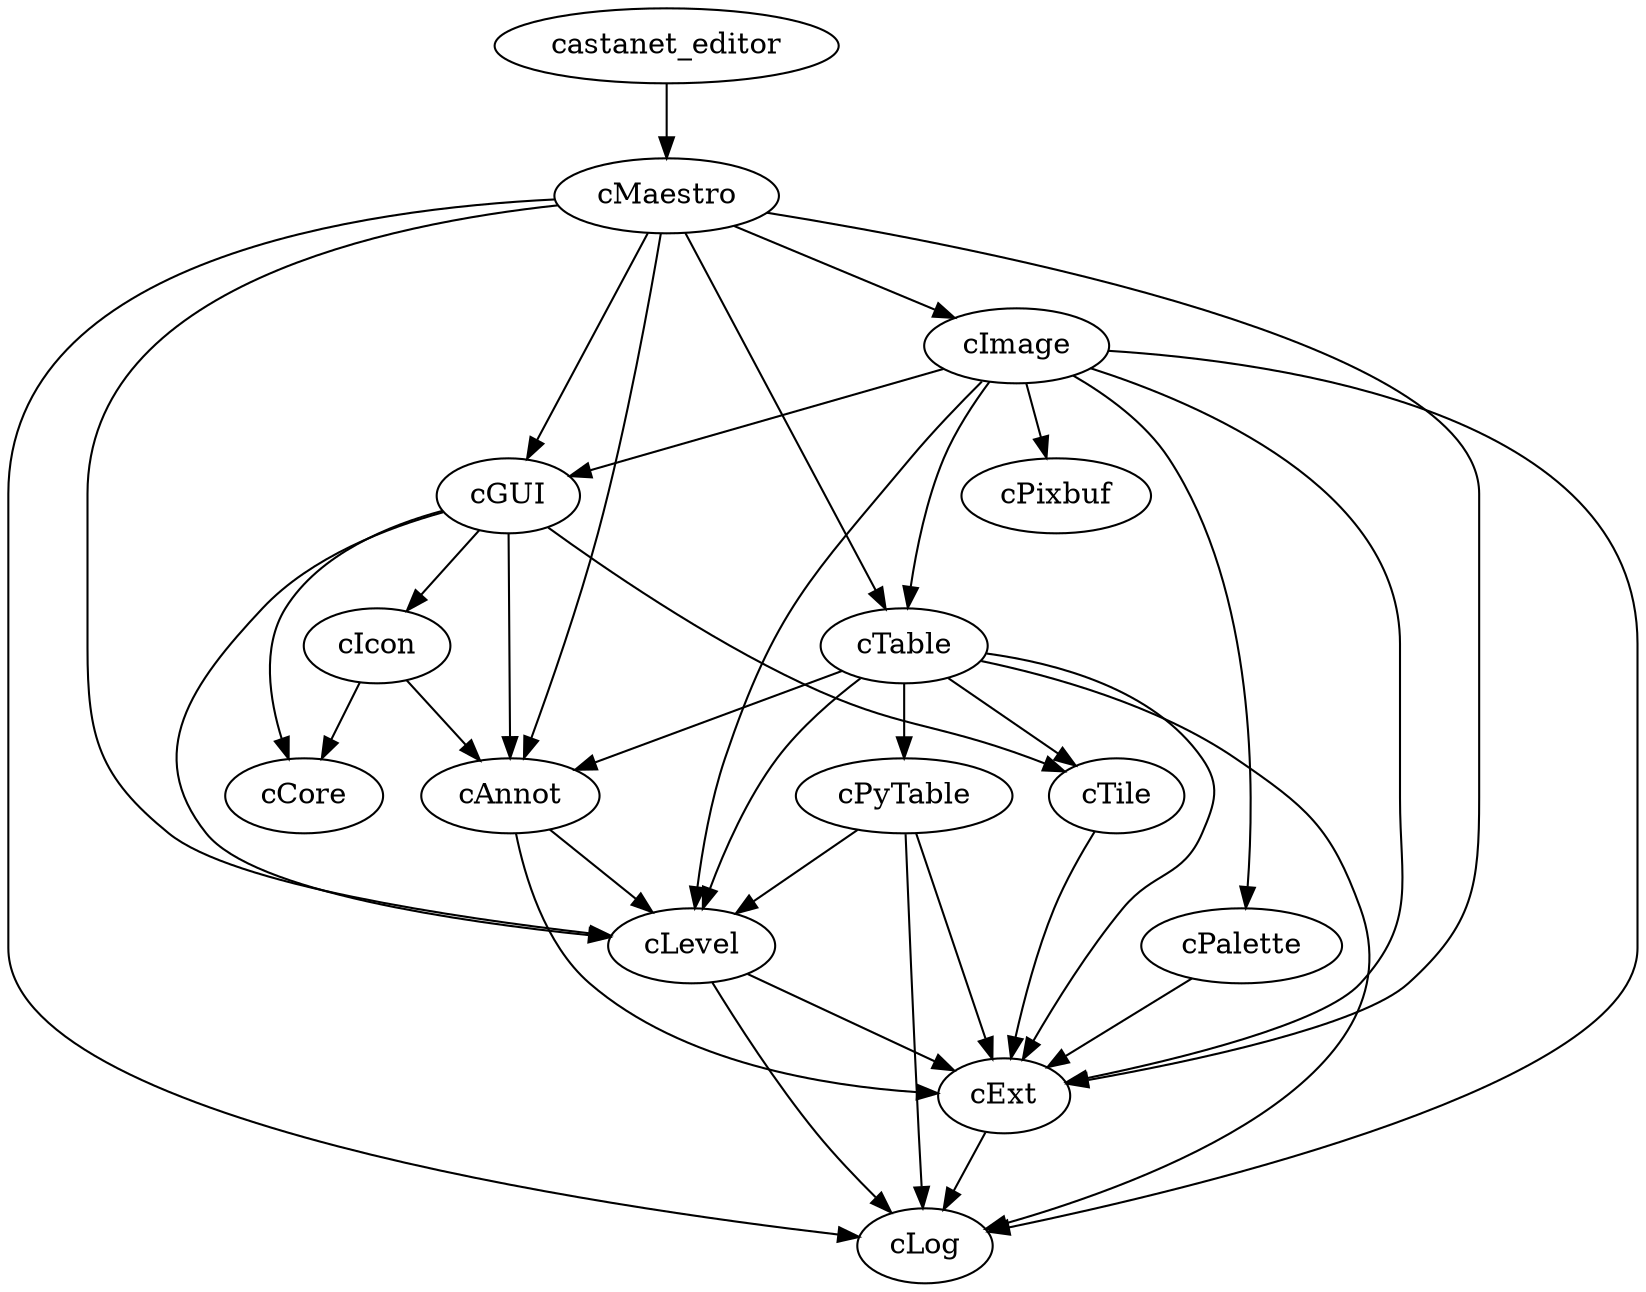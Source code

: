 digraph depend {
cAnnot -> cLevel
cAnnot -> cExt
cExt -> cLog
cGUI -> cTile
cGUI -> cLevel
cGUI -> cIcon
cGUI -> cCore
cGUI -> cAnnot
cIcon -> cCore
cIcon -> cAnnot
cImage -> cTable
cImage -> cPixbuf
cImage -> cPalette
cImage -> cLog
cImage -> cGUI
cImage -> cExt
cImage -> cLevel
cLevel -> cLog
cLevel -> cExt
cMaestro -> cTable
cMaestro -> cLog
cMaestro -> cLevel
cMaestro -> cImage
cMaestro -> cGUI
cMaestro -> cExt
cMaestro -> cAnnot
cPalette -> cExt
cPyTable -> cLog
cPyTable -> cLevel
cPyTable -> cExt
cTable -> cTile
cTable -> cPyTable
cTable -> cLog
cTable -> cLevel
cTable -> cExt
cTable -> cAnnot
cTile -> cExt
castanet_editor -> cMaestro
}
